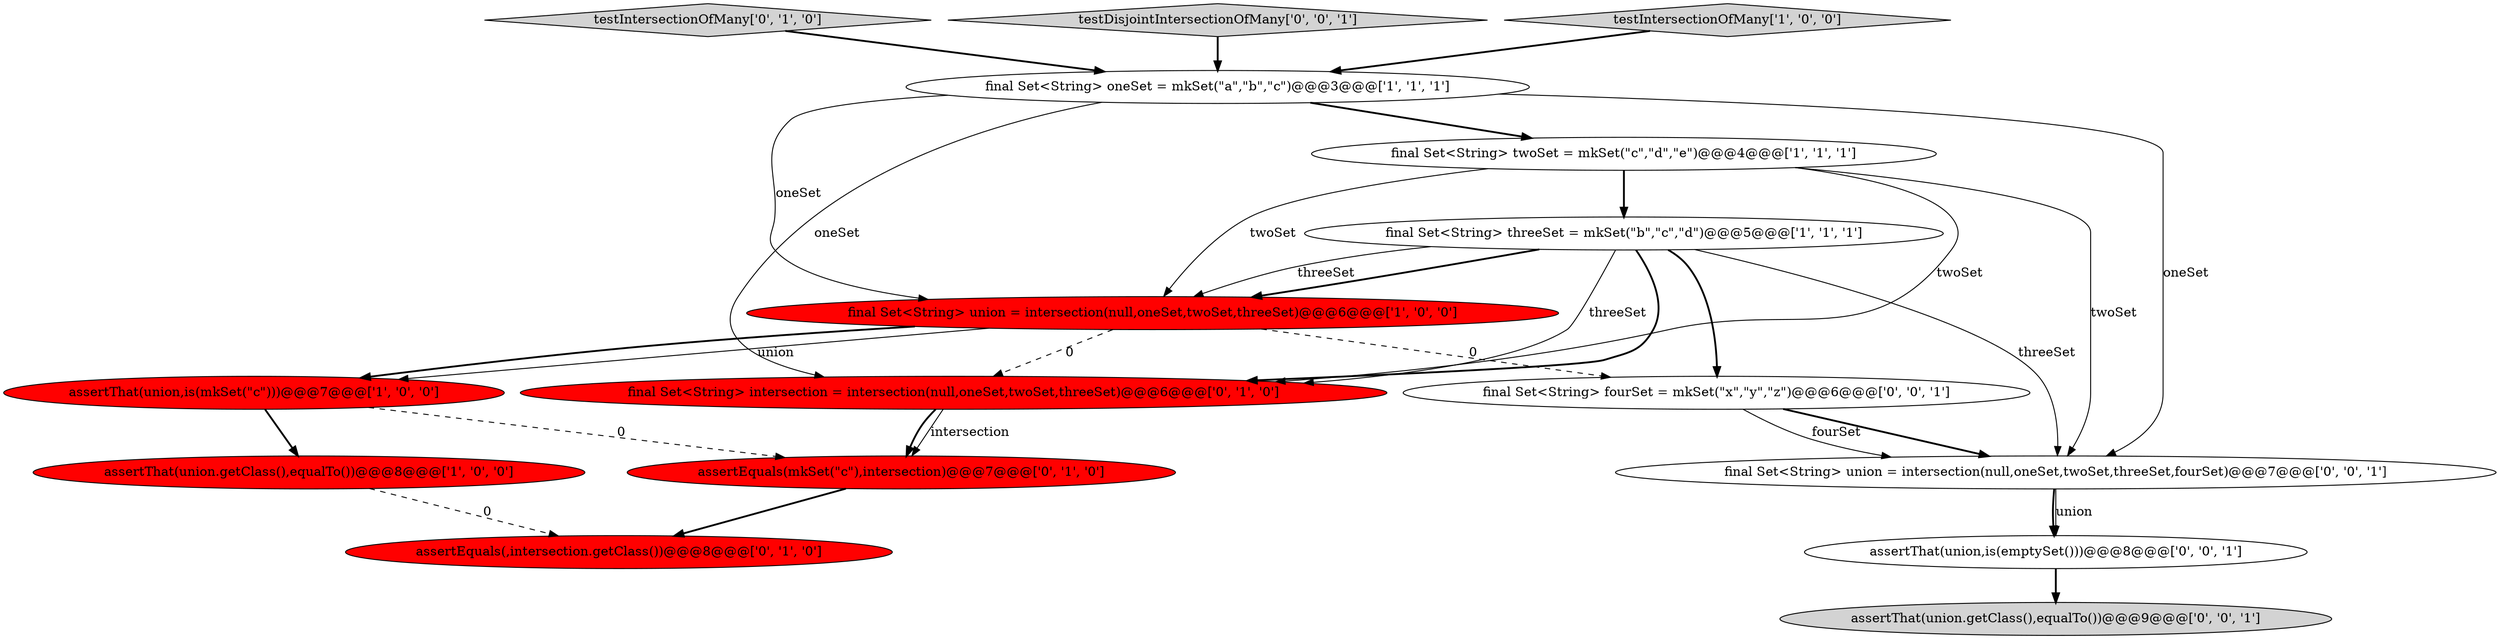 digraph {
7 [style = filled, label = "testIntersectionOfMany['0', '1', '0']", fillcolor = lightgray, shape = diamond image = "AAA0AAABBB2BBB"];
10 [style = filled, label = "assertEquals(,intersection.getClass())@@@8@@@['0', '1', '0']", fillcolor = red, shape = ellipse image = "AAA1AAABBB2BBB"];
13 [style = filled, label = "final Set<String> union = intersection(null,oneSet,twoSet,threeSet,fourSet)@@@7@@@['0', '0', '1']", fillcolor = white, shape = ellipse image = "AAA0AAABBB3BBB"];
9 [style = filled, label = "final Set<String> intersection = intersection(null,oneSet,twoSet,threeSet)@@@6@@@['0', '1', '0']", fillcolor = red, shape = ellipse image = "AAA1AAABBB2BBB"];
11 [style = filled, label = "testDisjointIntersectionOfMany['0', '0', '1']", fillcolor = lightgray, shape = diamond image = "AAA0AAABBB3BBB"];
15 [style = filled, label = "assertThat(union.getClass(),equalTo())@@@9@@@['0', '0', '1']", fillcolor = lightgray, shape = ellipse image = "AAA0AAABBB3BBB"];
6 [style = filled, label = "assertThat(union.getClass(),equalTo())@@@8@@@['1', '0', '0']", fillcolor = red, shape = ellipse image = "AAA1AAABBB1BBB"];
4 [style = filled, label = "final Set<String> oneSet = mkSet(\"a\",\"b\",\"c\")@@@3@@@['1', '1', '1']", fillcolor = white, shape = ellipse image = "AAA0AAABBB1BBB"];
2 [style = filled, label = "final Set<String> union = intersection(null,oneSet,twoSet,threeSet)@@@6@@@['1', '0', '0']", fillcolor = red, shape = ellipse image = "AAA1AAABBB1BBB"];
5 [style = filled, label = "final Set<String> threeSet = mkSet(\"b\",\"c\",\"d\")@@@5@@@['1', '1', '1']", fillcolor = white, shape = ellipse image = "AAA0AAABBB1BBB"];
12 [style = filled, label = "final Set<String> fourSet = mkSet(\"x\",\"y\",\"z\")@@@6@@@['0', '0', '1']", fillcolor = white, shape = ellipse image = "AAA0AAABBB3BBB"];
1 [style = filled, label = "final Set<String> twoSet = mkSet(\"c\",\"d\",\"e\")@@@4@@@['1', '1', '1']", fillcolor = white, shape = ellipse image = "AAA0AAABBB1BBB"];
14 [style = filled, label = "assertThat(union,is(emptySet()))@@@8@@@['0', '0', '1']", fillcolor = white, shape = ellipse image = "AAA0AAABBB3BBB"];
0 [style = filled, label = "assertThat(union,is(mkSet(\"c\")))@@@7@@@['1', '0', '0']", fillcolor = red, shape = ellipse image = "AAA1AAABBB1BBB"];
8 [style = filled, label = "assertEquals(mkSet(\"c\"),intersection)@@@7@@@['0', '1', '0']", fillcolor = red, shape = ellipse image = "AAA1AAABBB2BBB"];
3 [style = filled, label = "testIntersectionOfMany['1', '0', '0']", fillcolor = lightgray, shape = diamond image = "AAA0AAABBB1BBB"];
1->5 [style = bold, label=""];
8->10 [style = bold, label=""];
5->9 [style = bold, label=""];
0->6 [style = bold, label=""];
2->0 [style = solid, label="union"];
13->14 [style = solid, label="union"];
11->4 [style = bold, label=""];
1->2 [style = solid, label="twoSet"];
5->9 [style = solid, label="threeSet"];
7->4 [style = bold, label=""];
9->8 [style = solid, label="intersection"];
9->8 [style = bold, label=""];
3->4 [style = bold, label=""];
4->2 [style = solid, label="oneSet"];
6->10 [style = dashed, label="0"];
12->13 [style = bold, label=""];
2->12 [style = dashed, label="0"];
5->2 [style = bold, label=""];
2->0 [style = bold, label=""];
1->13 [style = solid, label="twoSet"];
5->12 [style = bold, label=""];
5->13 [style = solid, label="threeSet"];
2->9 [style = dashed, label="0"];
0->8 [style = dashed, label="0"];
4->9 [style = solid, label="oneSet"];
14->15 [style = bold, label=""];
4->1 [style = bold, label=""];
5->2 [style = solid, label="threeSet"];
13->14 [style = bold, label=""];
4->13 [style = solid, label="oneSet"];
1->9 [style = solid, label="twoSet"];
12->13 [style = solid, label="fourSet"];
}
